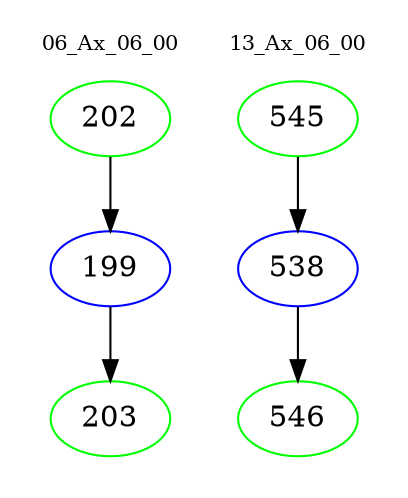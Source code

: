 digraph{
subgraph cluster_0 {
color = white
label = "06_Ax_06_00";
fontsize=10;
T0_202 [label="202", color="green"]
T0_202 -> T0_199 [color="black"]
T0_199 [label="199", color="blue"]
T0_199 -> T0_203 [color="black"]
T0_203 [label="203", color="green"]
}
subgraph cluster_1 {
color = white
label = "13_Ax_06_00";
fontsize=10;
T1_545 [label="545", color="green"]
T1_545 -> T1_538 [color="black"]
T1_538 [label="538", color="blue"]
T1_538 -> T1_546 [color="black"]
T1_546 [label="546", color="green"]
}
}
